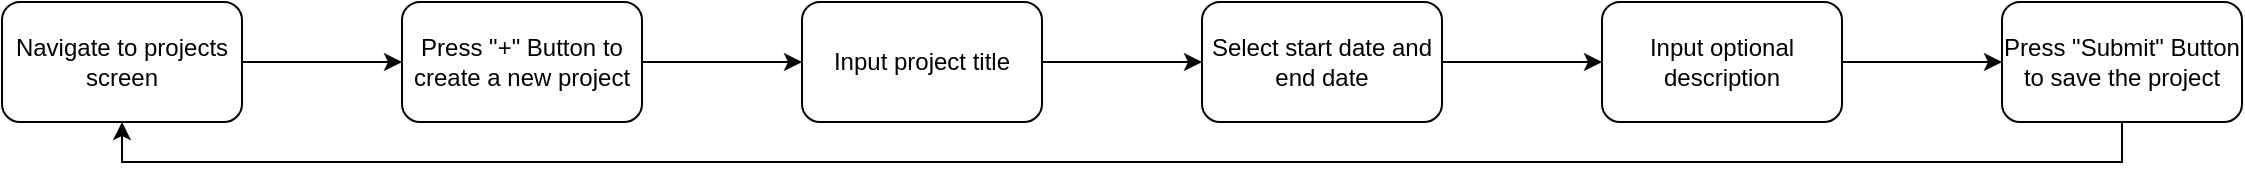 <mxfile version="21.0.10" type="github">
  <diagram name="Seite-1" id="T6qStYmElyos_pqOZEYT">
    <mxGraphModel dx="1210" dy="566" grid="1" gridSize="10" guides="1" tooltips="1" connect="1" arrows="1" fold="1" page="1" pageScale="1" pageWidth="827" pageHeight="1169" math="0" shadow="0">
      <root>
        <mxCell id="0" />
        <mxCell id="1" parent="0" />
        <mxCell id="uGUpkJKsq6nUnIyjZ_gp-3" value="" style="edgeStyle=orthogonalEdgeStyle;rounded=0;orthogonalLoop=1;jettySize=auto;html=1;" edge="1" parent="1" source="uGUpkJKsq6nUnIyjZ_gp-1" target="uGUpkJKsq6nUnIyjZ_gp-2">
          <mxGeometry relative="1" as="geometry" />
        </mxCell>
        <mxCell id="uGUpkJKsq6nUnIyjZ_gp-1" value="Navigate to projects screen" style="rounded=1;whiteSpace=wrap;html=1;" vertex="1" parent="1">
          <mxGeometry x="350" y="260" width="120" height="60" as="geometry" />
        </mxCell>
        <mxCell id="uGUpkJKsq6nUnIyjZ_gp-5" value="" style="edgeStyle=orthogonalEdgeStyle;rounded=0;orthogonalLoop=1;jettySize=auto;html=1;" edge="1" parent="1" source="uGUpkJKsq6nUnIyjZ_gp-2" target="uGUpkJKsq6nUnIyjZ_gp-4">
          <mxGeometry relative="1" as="geometry" />
        </mxCell>
        <mxCell id="uGUpkJKsq6nUnIyjZ_gp-2" value="Press &quot;+&quot; Button to create a new project" style="whiteSpace=wrap;html=1;rounded=1;" vertex="1" parent="1">
          <mxGeometry x="550" y="260" width="120" height="60" as="geometry" />
        </mxCell>
        <mxCell id="uGUpkJKsq6nUnIyjZ_gp-7" value="" style="edgeStyle=orthogonalEdgeStyle;rounded=0;orthogonalLoop=1;jettySize=auto;html=1;" edge="1" parent="1" source="uGUpkJKsq6nUnIyjZ_gp-4" target="uGUpkJKsq6nUnIyjZ_gp-6">
          <mxGeometry relative="1" as="geometry" />
        </mxCell>
        <mxCell id="uGUpkJKsq6nUnIyjZ_gp-4" value="Input project title" style="whiteSpace=wrap;html=1;rounded=1;" vertex="1" parent="1">
          <mxGeometry x="750" y="260" width="120" height="60" as="geometry" />
        </mxCell>
        <mxCell id="uGUpkJKsq6nUnIyjZ_gp-9" value="" style="edgeStyle=orthogonalEdgeStyle;rounded=0;orthogonalLoop=1;jettySize=auto;html=1;" edge="1" parent="1" source="uGUpkJKsq6nUnIyjZ_gp-6" target="uGUpkJKsq6nUnIyjZ_gp-8">
          <mxGeometry relative="1" as="geometry" />
        </mxCell>
        <mxCell id="uGUpkJKsq6nUnIyjZ_gp-6" value="Select start date and end date" style="whiteSpace=wrap;html=1;rounded=1;" vertex="1" parent="1">
          <mxGeometry x="950" y="260" width="120" height="60" as="geometry" />
        </mxCell>
        <mxCell id="uGUpkJKsq6nUnIyjZ_gp-11" value="" style="edgeStyle=orthogonalEdgeStyle;rounded=0;orthogonalLoop=1;jettySize=auto;html=1;" edge="1" parent="1" source="uGUpkJKsq6nUnIyjZ_gp-8" target="uGUpkJKsq6nUnIyjZ_gp-10">
          <mxGeometry relative="1" as="geometry" />
        </mxCell>
        <mxCell id="uGUpkJKsq6nUnIyjZ_gp-8" value="Input optional description" style="whiteSpace=wrap;html=1;rounded=1;" vertex="1" parent="1">
          <mxGeometry x="1150" y="260" width="120" height="60" as="geometry" />
        </mxCell>
        <mxCell id="uGUpkJKsq6nUnIyjZ_gp-12" style="edgeStyle=orthogonalEdgeStyle;rounded=0;orthogonalLoop=1;jettySize=auto;html=1;exitX=0.5;exitY=1;exitDx=0;exitDy=0;entryX=0.5;entryY=1;entryDx=0;entryDy=0;" edge="1" parent="1" source="uGUpkJKsq6nUnIyjZ_gp-10" target="uGUpkJKsq6nUnIyjZ_gp-1">
          <mxGeometry relative="1" as="geometry" />
        </mxCell>
        <mxCell id="uGUpkJKsq6nUnIyjZ_gp-10" value="Press &quot;Submit&quot; Button to save the project" style="whiteSpace=wrap;html=1;rounded=1;" vertex="1" parent="1">
          <mxGeometry x="1350" y="260" width="120" height="60" as="geometry" />
        </mxCell>
      </root>
    </mxGraphModel>
  </diagram>
</mxfile>
